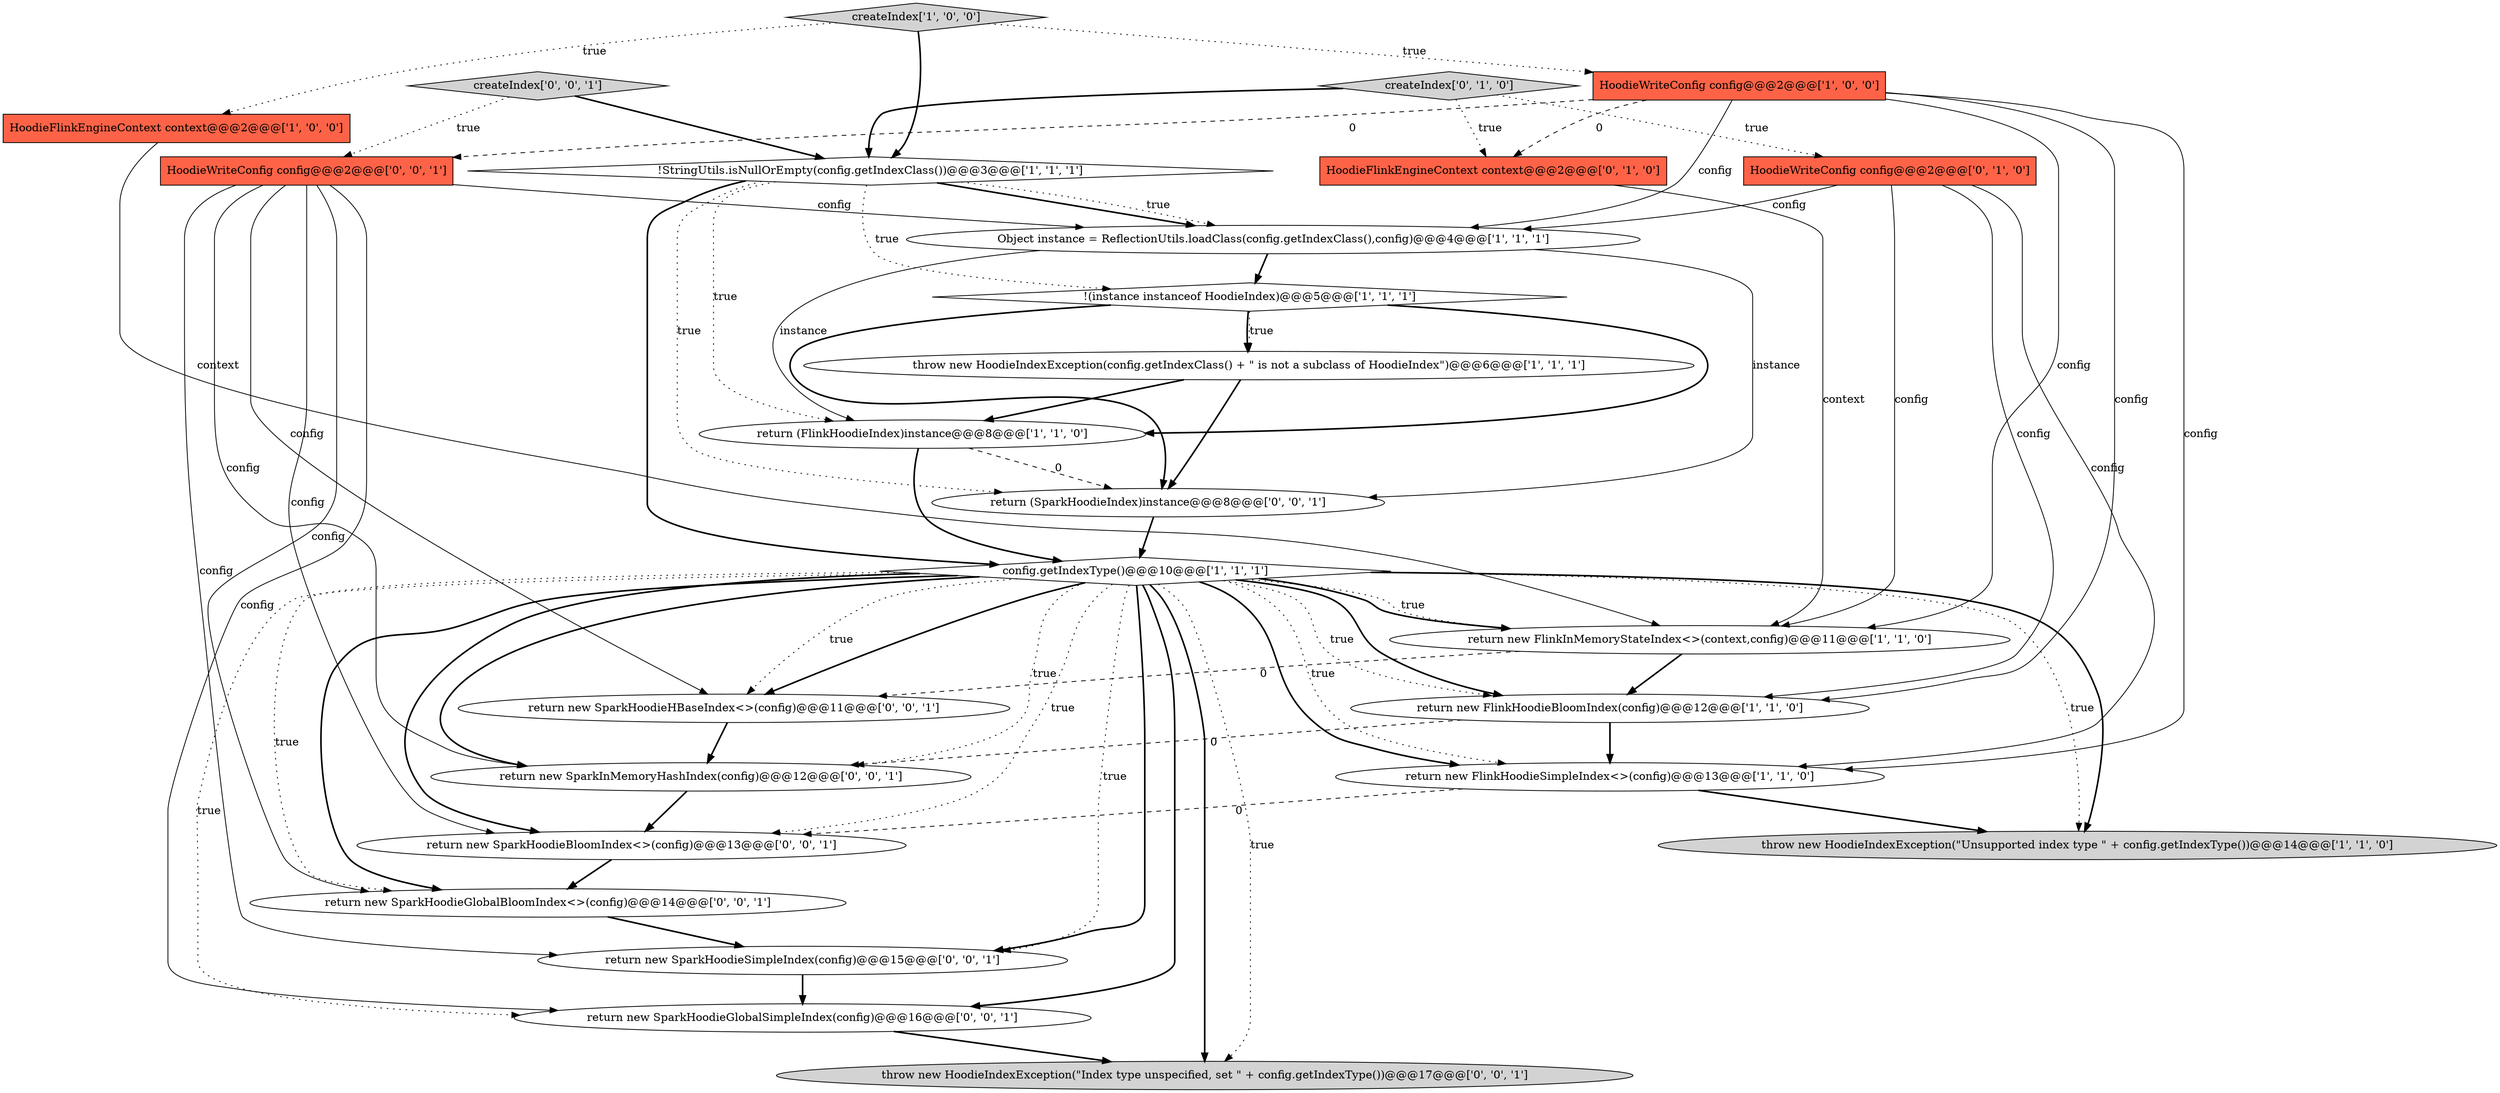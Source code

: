 digraph {
7 [style = filled, label = "return new FlinkHoodieSimpleIndex<>(config)@@@13@@@['1', '1', '0']", fillcolor = white, shape = ellipse image = "AAA0AAABBB1BBB"];
15 [style = filled, label = "HoodieFlinkEngineContext context@@@2@@@['0', '1', '0']", fillcolor = tomato, shape = box image = "AAA1AAABBB2BBB"];
13 [style = filled, label = "HoodieWriteConfig config@@@2@@@['0', '1', '0']", fillcolor = tomato, shape = box image = "AAA0AAABBB2BBB"];
14 [style = filled, label = "createIndex['0', '1', '0']", fillcolor = lightgray, shape = diamond image = "AAA0AAABBB2BBB"];
17 [style = filled, label = "throw new HoodieIndexException(\"Index type unspecified, set \" + config.getIndexType())@@@17@@@['0', '0', '1']", fillcolor = lightgray, shape = ellipse image = "AAA0AAABBB3BBB"];
11 [style = filled, label = "throw new HoodieIndexException(\"Unsupported index type \" + config.getIndexType())@@@14@@@['1', '1', '0']", fillcolor = lightgray, shape = ellipse image = "AAA0AAABBB1BBB"];
18 [style = filled, label = "HoodieWriteConfig config@@@2@@@['0', '0', '1']", fillcolor = tomato, shape = box image = "AAA0AAABBB3BBB"];
24 [style = filled, label = "return new SparkHoodieHBaseIndex<>(config)@@@11@@@['0', '0', '1']", fillcolor = white, shape = ellipse image = "AAA0AAABBB3BBB"];
21 [style = filled, label = "return new SparkHoodieGlobalBloomIndex<>(config)@@@14@@@['0', '0', '1']", fillcolor = white, shape = ellipse image = "AAA0AAABBB3BBB"];
9 [style = filled, label = "return new FlinkInMemoryStateIndex<>(context,config)@@@11@@@['1', '1', '0']", fillcolor = white, shape = ellipse image = "AAA0AAABBB1BBB"];
16 [style = filled, label = "return new SparkHoodieGlobalSimpleIndex(config)@@@16@@@['0', '0', '1']", fillcolor = white, shape = ellipse image = "AAA0AAABBB3BBB"];
25 [style = filled, label = "return (SparkHoodieIndex)instance@@@8@@@['0', '0', '1']", fillcolor = white, shape = ellipse image = "AAA0AAABBB3BBB"];
4 [style = filled, label = "Object instance = ReflectionUtils.loadClass(config.getIndexClass(),config)@@@4@@@['1', '1', '1']", fillcolor = white, shape = ellipse image = "AAA0AAABBB1BBB"];
12 [style = filled, label = "return (FlinkHoodieIndex)instance@@@8@@@['1', '1', '0']", fillcolor = white, shape = ellipse image = "AAA0AAABBB1BBB"];
19 [style = filled, label = "createIndex['0', '0', '1']", fillcolor = lightgray, shape = diamond image = "AAA0AAABBB3BBB"];
6 [style = filled, label = "return new FlinkHoodieBloomIndex(config)@@@12@@@['1', '1', '0']", fillcolor = white, shape = ellipse image = "AAA0AAABBB1BBB"];
5 [style = filled, label = "HoodieFlinkEngineContext context@@@2@@@['1', '0', '0']", fillcolor = tomato, shape = box image = "AAA0AAABBB1BBB"];
2 [style = filled, label = "config.getIndexType()@@@10@@@['1', '1', '1']", fillcolor = white, shape = diamond image = "AAA0AAABBB1BBB"];
8 [style = filled, label = "!(instance instanceof HoodieIndex)@@@5@@@['1', '1', '1']", fillcolor = white, shape = diamond image = "AAA0AAABBB1BBB"];
1 [style = filled, label = "!StringUtils.isNullOrEmpty(config.getIndexClass())@@@3@@@['1', '1', '1']", fillcolor = white, shape = diamond image = "AAA0AAABBB1BBB"];
23 [style = filled, label = "return new SparkHoodieBloomIndex<>(config)@@@13@@@['0', '0', '1']", fillcolor = white, shape = ellipse image = "AAA0AAABBB3BBB"];
22 [style = filled, label = "return new SparkInMemoryHashIndex(config)@@@12@@@['0', '0', '1']", fillcolor = white, shape = ellipse image = "AAA0AAABBB3BBB"];
10 [style = filled, label = "HoodieWriteConfig config@@@2@@@['1', '0', '0']", fillcolor = tomato, shape = box image = "AAA1AAABBB1BBB"];
0 [style = filled, label = "createIndex['1', '0', '0']", fillcolor = lightgray, shape = diamond image = "AAA0AAABBB1BBB"];
3 [style = filled, label = "throw new HoodieIndexException(config.getIndexClass() + \" is not a subclass of HoodieIndex\")@@@6@@@['1', '1', '1']", fillcolor = white, shape = ellipse image = "AAA0AAABBB1BBB"];
20 [style = filled, label = "return new SparkHoodieSimpleIndex(config)@@@15@@@['0', '0', '1']", fillcolor = white, shape = ellipse image = "AAA0AAABBB3BBB"];
2->20 [style = dotted, label="true"];
2->17 [style = bold, label=""];
10->15 [style = dashed, label="0"];
10->9 [style = solid, label="config"];
13->6 [style = solid, label="config"];
1->4 [style = bold, label=""];
2->20 [style = bold, label=""];
1->25 [style = dotted, label="true"];
7->11 [style = bold, label=""];
5->9 [style = solid, label="context"];
10->7 [style = solid, label="config"];
0->5 [style = dotted, label="true"];
7->23 [style = dashed, label="0"];
18->21 [style = solid, label="config"];
2->22 [style = dotted, label="true"];
9->24 [style = dashed, label="0"];
0->10 [style = dotted, label="true"];
10->4 [style = solid, label="config"];
2->6 [style = bold, label=""];
3->25 [style = bold, label=""];
2->24 [style = dotted, label="true"];
2->17 [style = dotted, label="true"];
8->3 [style = bold, label=""];
19->18 [style = dotted, label="true"];
2->23 [style = dotted, label="true"];
15->9 [style = solid, label="context"];
1->4 [style = dotted, label="true"];
2->21 [style = dotted, label="true"];
2->9 [style = bold, label=""];
3->12 [style = bold, label=""];
16->17 [style = bold, label=""];
24->22 [style = bold, label=""];
22->23 [style = bold, label=""];
25->2 [style = bold, label=""];
18->24 [style = solid, label="config"];
8->3 [style = dotted, label="true"];
14->13 [style = dotted, label="true"];
14->1 [style = bold, label=""];
9->6 [style = bold, label=""];
10->18 [style = dashed, label="0"];
6->22 [style = dashed, label="0"];
18->23 [style = solid, label="config"];
2->11 [style = dotted, label="true"];
2->23 [style = bold, label=""];
14->15 [style = dotted, label="true"];
12->2 [style = bold, label=""];
19->1 [style = bold, label=""];
10->6 [style = solid, label="config"];
12->25 [style = dashed, label="0"];
21->20 [style = bold, label=""];
2->9 [style = dotted, label="true"];
20->16 [style = bold, label=""];
13->9 [style = solid, label="config"];
23->21 [style = bold, label=""];
2->6 [style = dotted, label="true"];
18->16 [style = solid, label="config"];
2->21 [style = bold, label=""];
0->1 [style = bold, label=""];
2->7 [style = dotted, label="true"];
1->12 [style = dotted, label="true"];
4->25 [style = solid, label="instance"];
18->20 [style = solid, label="config"];
1->8 [style = dotted, label="true"];
18->22 [style = solid, label="config"];
4->8 [style = bold, label=""];
13->7 [style = solid, label="config"];
1->2 [style = bold, label=""];
2->7 [style = bold, label=""];
2->24 [style = bold, label=""];
6->7 [style = bold, label=""];
2->22 [style = bold, label=""];
8->25 [style = bold, label=""];
2->11 [style = bold, label=""];
8->12 [style = bold, label=""];
18->4 [style = solid, label="config"];
13->4 [style = solid, label="config"];
2->16 [style = dotted, label="true"];
4->12 [style = solid, label="instance"];
2->16 [style = bold, label=""];
}
